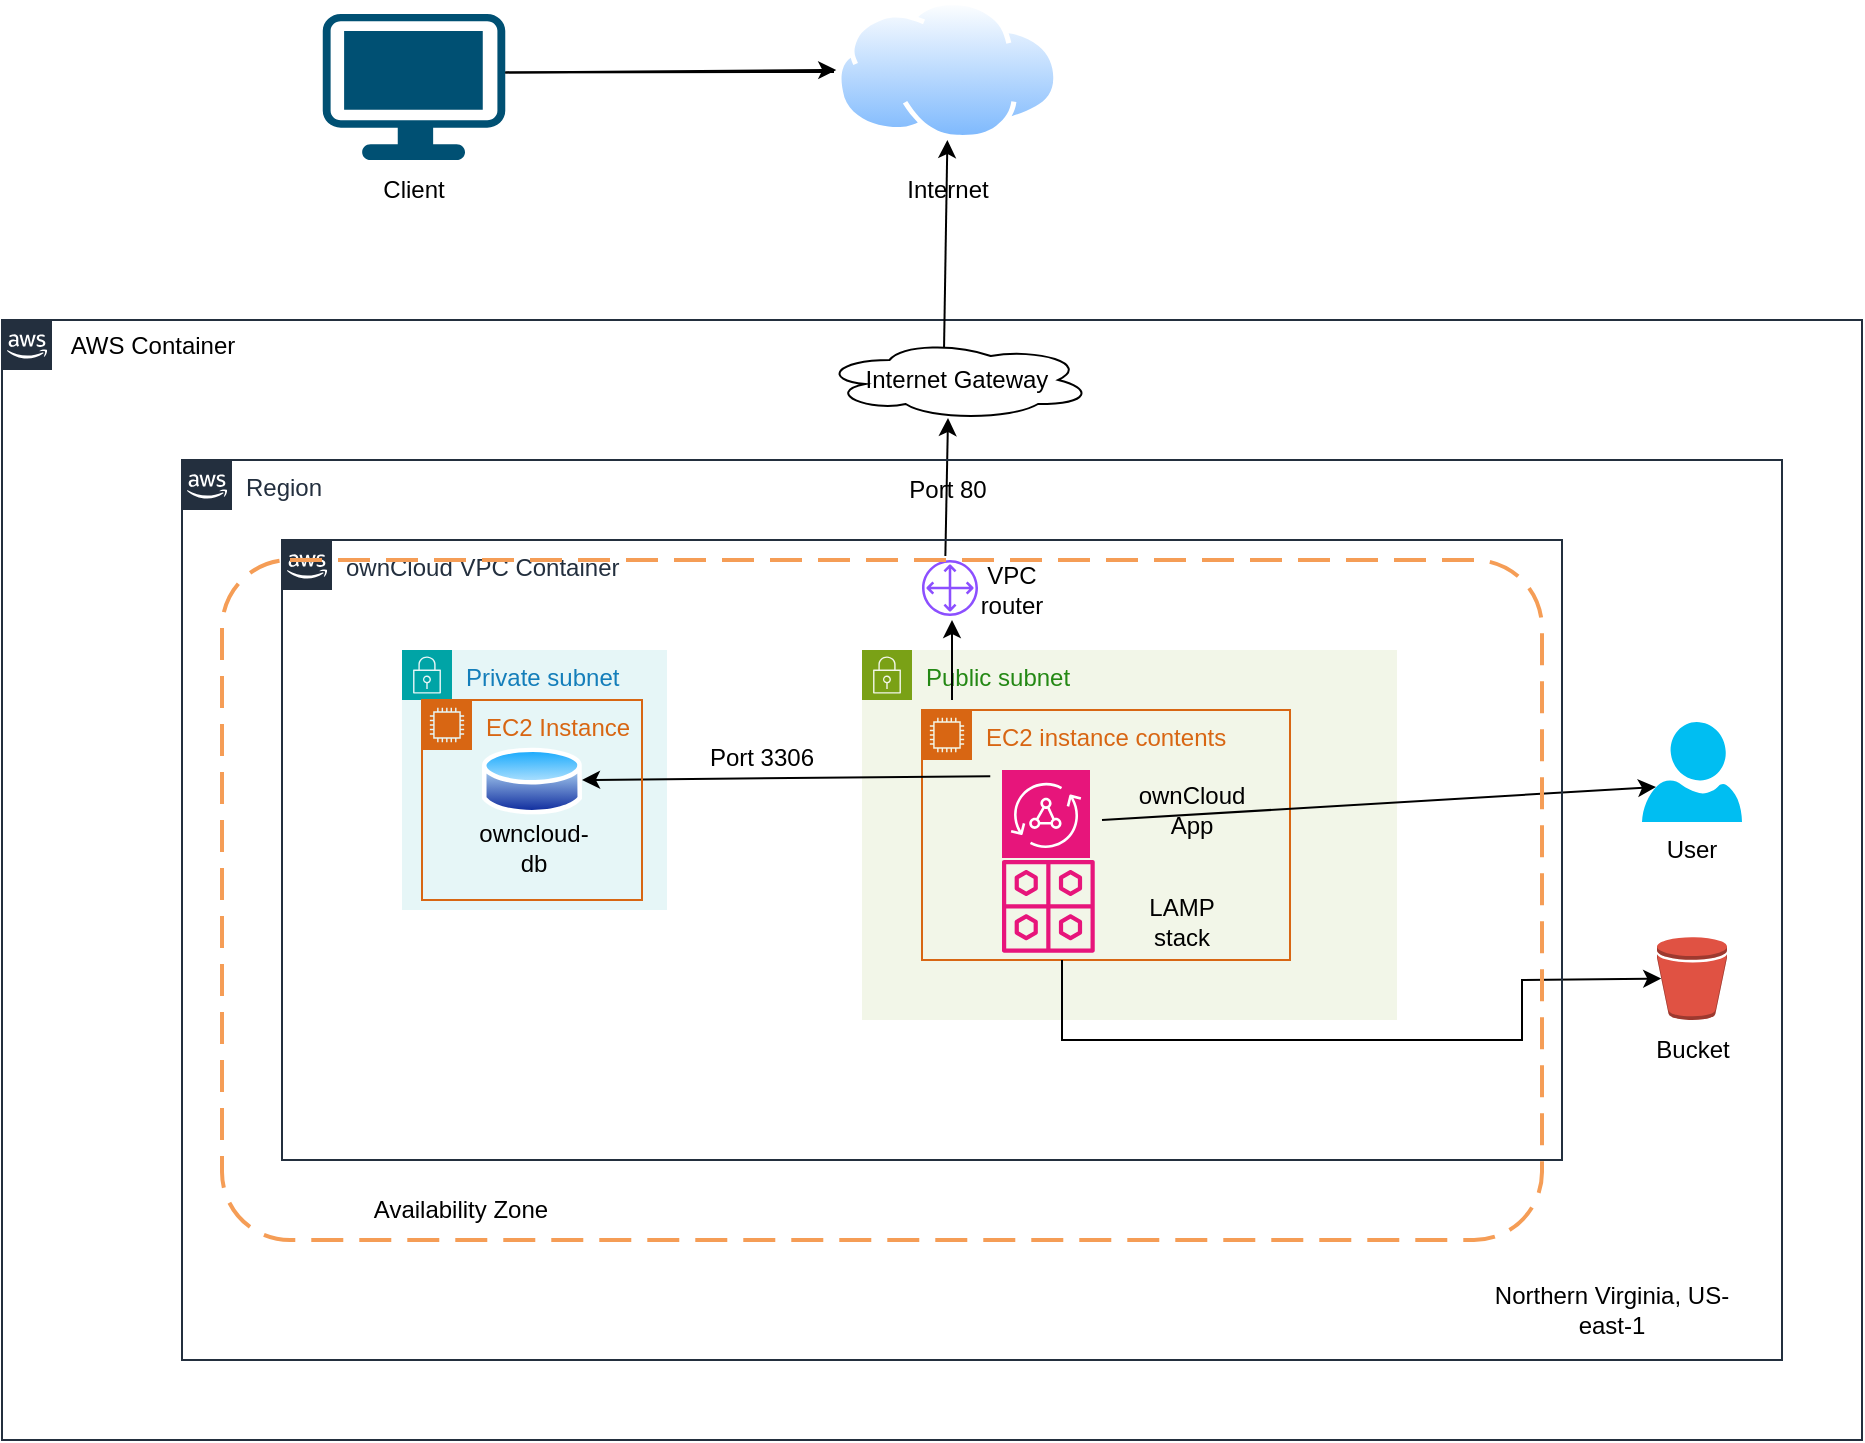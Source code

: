 <mxfile version="24.8.4">
  <diagram id="Ht1M8jgEwFfnCIfOTk4-" name="Page-1">
    <mxGraphModel dx="1056" dy="757" grid="1" gridSize="10" guides="1" tooltips="1" connect="1" arrows="1" fold="1" page="1" pageScale="1" pageWidth="1169" pageHeight="827" math="0" shadow="0">
      <root>
        <mxCell id="0" />
        <mxCell id="1" parent="0" />
        <mxCell id="D-Alksl3Jc350YXAOYDe-3" value="" style="points=[[0.03,0.03,0],[0.5,0,0],[0.97,0.03,0],[1,0.4,0],[0.97,0.745,0],[0.5,1,0],[0.03,0.745,0],[0,0.4,0]];verticalLabelPosition=bottom;sketch=0;html=1;verticalAlign=top;aspect=fixed;align=center;pointerEvents=1;shape=mxgraph.cisco19.workstation;fillColor=#005073;strokeColor=none;" vertex="1" parent="1">
          <mxGeometry x="210.38" y="27" width="91.25" height="73" as="geometry" />
        </mxCell>
        <mxCell id="D-Alksl3Jc350YXAOYDe-4" value="" style="image;aspect=fixed;perimeter=ellipsePerimeter;html=1;align=center;shadow=0;dashed=0;spacingTop=3;image=img/lib/active_directory/internet_cloud.svg;" vertex="1" parent="1">
          <mxGeometry x="467.13" y="20" width="111.12" height="70" as="geometry" />
        </mxCell>
        <mxCell id="D-Alksl3Jc350YXAOYDe-5" value="" style="endArrow=none;html=1;rounded=0;exitX=1;exitY=0.4;exitDx=0;exitDy=0;exitPerimeter=0;" edge="1" parent="1" source="D-Alksl3Jc350YXAOYDe-3">
          <mxGeometry width="50" height="50" relative="1" as="geometry">
            <mxPoint x="290" y="50" as="sourcePoint" />
            <mxPoint x="466" y="56" as="targetPoint" />
          </mxGeometry>
        </mxCell>
        <mxCell id="D-Alksl3Jc350YXAOYDe-6" value="Client" style="text;html=1;align=center;verticalAlign=middle;whiteSpace=wrap;rounded=0;" vertex="1" parent="1">
          <mxGeometry x="226.01" y="100" width="60" height="30" as="geometry" />
        </mxCell>
        <mxCell id="D-Alksl3Jc350YXAOYDe-7" value="Internet" style="text;html=1;strokeColor=none;fillColor=none;align=center;verticalAlign=middle;whiteSpace=wrap;rounded=0;" vertex="1" parent="1">
          <mxGeometry x="482.69" y="100" width="80" height="30" as="geometry" />
        </mxCell>
        <mxCell id="UEzPUAAOIrF-is8g5C7q-205" value="" style="points=[[0,0],[0.25,0],[0.5,0],[0.75,0],[1,0],[1,0.25],[1,0.5],[1,0.75],[1,1],[0.75,1],[0.5,1],[0.25,1],[0,1],[0,0.75],[0,0.5],[0,0.25]];outlineConnect=0;gradientColor=none;html=1;whiteSpace=wrap;fontSize=12;fontStyle=0;shape=mxgraph.aws4.group;grIcon=mxgraph.aws4.group_aws_cloud_alt;strokeColor=#232F3E;fillColor=none;verticalAlign=top;align=left;spacingLeft=30;fontColor=#232F3E;dashed=0;labelBackgroundColor=#ffffff;container=1;pointerEvents=0;collapsible=0;recursiveResize=0;" parent="1" vertex="1">
          <mxGeometry x="50" y="180" width="930" height="560" as="geometry" />
        </mxCell>
        <mxCell id="D-Alksl3Jc350YXAOYDe-8" value="Internet Gateway" style="ellipse;shape=cloud;whiteSpace=wrap;html=1;align=center;" vertex="1" parent="UEzPUAAOIrF-is8g5C7q-205">
          <mxGeometry x="410" y="10" width="135" height="40" as="geometry" />
        </mxCell>
        <mxCell id="D-Alksl3Jc350YXAOYDe-19" value="Private subnet" style="points=[[0,0],[0.25,0],[0.5,0],[0.75,0],[1,0],[1,0.25],[1,0.5],[1,0.75],[1,1],[0.75,1],[0.5,1],[0.25,1],[0,1],[0,0.75],[0,0.5],[0,0.25]];outlineConnect=0;gradientColor=none;html=1;whiteSpace=wrap;fontSize=12;fontStyle=0;container=1;pointerEvents=0;collapsible=0;recursiveResize=0;shape=mxgraph.aws4.group;grIcon=mxgraph.aws4.group_security_group;grStroke=0;strokeColor=#00A4A6;fillColor=#E6F6F7;verticalAlign=top;align=left;spacingLeft=30;fontColor=#147EBA;dashed=0;" vertex="1" parent="UEzPUAAOIrF-is8g5C7q-205">
          <mxGeometry x="200" y="165" width="132.5" height="130" as="geometry" />
        </mxCell>
        <mxCell id="D-Alksl3Jc350YXAOYDe-20" value="" style="image;aspect=fixed;perimeter=ellipsePerimeter;html=1;align=center;shadow=0;dashed=0;spacingTop=3;image=img/lib/active_directory/database.svg;" vertex="1" parent="D-Alksl3Jc350YXAOYDe-19">
          <mxGeometry x="40" y="47" width="50" height="37" as="geometry" />
        </mxCell>
        <mxCell id="D-Alksl3Jc350YXAOYDe-21" value="owncloud-db" style="text;html=1;align=center;verticalAlign=middle;whiteSpace=wrap;rounded=0;" vertex="1" parent="D-Alksl3Jc350YXAOYDe-19">
          <mxGeometry x="36" y="84" width="60" height="30" as="geometry" />
        </mxCell>
        <mxCell id="D-Alksl3Jc350YXAOYDe-22" value="Public subnet" style="points=[[0,0],[0.25,0],[0.5,0],[0.75,0],[1,0],[1,0.25],[1,0.5],[1,0.75],[1,1],[0.75,1],[0.5,1],[0.25,1],[0,1],[0,0.75],[0,0.5],[0,0.25]];outlineConnect=0;gradientColor=none;html=1;whiteSpace=wrap;fontSize=12;fontStyle=0;container=1;pointerEvents=0;collapsible=0;recursiveResize=0;shape=mxgraph.aws4.group;grIcon=mxgraph.aws4.group_security_group;grStroke=0;strokeColor=#7AA116;fillColor=#F2F6E8;verticalAlign=top;align=left;spacingLeft=30;fontColor=#248814;dashed=0;" vertex="1" parent="UEzPUAAOIrF-is8g5C7q-205">
          <mxGeometry x="430" y="165" width="267.5" height="185" as="geometry" />
        </mxCell>
        <mxCell id="D-Alksl3Jc350YXAOYDe-32" value="EC2 instance contents" style="points=[[0,0],[0.25,0],[0.5,0],[0.75,0],[1,0],[1,0.25],[1,0.5],[1,0.75],[1,1],[0.75,1],[0.5,1],[0.25,1],[0,1],[0,0.75],[0,0.5],[0,0.25]];outlineConnect=0;gradientColor=none;html=1;whiteSpace=wrap;fontSize=12;fontStyle=0;container=1;pointerEvents=0;collapsible=0;recursiveResize=0;shape=mxgraph.aws4.group;grIcon=mxgraph.aws4.group_ec2_instance_contents;strokeColor=#D86613;fillColor=none;verticalAlign=top;align=left;spacingLeft=30;fontColor=#D86613;dashed=0;" vertex="1" parent="D-Alksl3Jc350YXAOYDe-22">
          <mxGeometry x="30" y="30" width="184" height="125" as="geometry" />
        </mxCell>
        <mxCell id="D-Alksl3Jc350YXAOYDe-37" value="ownCloud App" style="text;html=1;align=center;verticalAlign=middle;whiteSpace=wrap;rounded=0;" vertex="1" parent="D-Alksl3Jc350YXAOYDe-32">
          <mxGeometry x="109" y="35" width="52" height="30" as="geometry" />
        </mxCell>
        <mxCell id="D-Alksl3Jc350YXAOYDe-23" value="" style="sketch=0;points=[[0,0,0],[0.25,0,0],[0.5,0,0],[0.75,0,0],[1,0,0],[0,1,0],[0.25,1,0],[0.5,1,0],[0.75,1,0],[1,1,0],[0,0.25,0],[0,0.5,0],[0,0.75,0],[1,0.25,0],[1,0.5,0],[1,0.75,0]];outlineConnect=0;fontColor=#232F3E;fillColor=#E7157B;strokeColor=#ffffff;dashed=0;verticalLabelPosition=bottom;verticalAlign=top;align=center;html=1;fontSize=12;fontStyle=0;aspect=fixed;shape=mxgraph.aws4.resourceIcon;resIcon=mxgraph.aws4.appsync;" vertex="1" parent="D-Alksl3Jc350YXAOYDe-32">
          <mxGeometry x="40" y="30" width="44" height="44" as="geometry" />
        </mxCell>
        <mxCell id="D-Alksl3Jc350YXAOYDe-40" value="" style="sketch=0;outlineConnect=0;fontColor=#232F3E;gradientColor=none;fillColor=#E7157B;strokeColor=none;dashed=0;verticalLabelPosition=bottom;verticalAlign=top;align=center;html=1;fontSize=12;fontStyle=0;aspect=fixed;pointerEvents=1;shape=mxgraph.aws4.eventbridge_schema_registry;" vertex="1" parent="UEzPUAAOIrF-is8g5C7q-205">
          <mxGeometry x="500" y="270" width="46.37" height="46.37" as="geometry" />
        </mxCell>
        <mxCell id="D-Alksl3Jc350YXAOYDe-41" value="LAMP stack" style="text;html=1;align=center;verticalAlign=middle;whiteSpace=wrap;rounded=0;" vertex="1" parent="UEzPUAAOIrF-is8g5C7q-205">
          <mxGeometry x="560" y="286.37" width="60" height="30" as="geometry" />
        </mxCell>
        <mxCell id="D-Alksl3Jc350YXAOYDe-51" value="AWS Container" style="text;html=1;align=center;verticalAlign=middle;resizable=0;points=[];autosize=1;strokeColor=none;fillColor=none;" vertex="1" parent="UEzPUAAOIrF-is8g5C7q-205">
          <mxGeometry x="20" y="-2" width="110" height="30" as="geometry" />
        </mxCell>
        <mxCell id="D-Alksl3Jc350YXAOYDe-55" value="" style="endArrow=classic;html=1;rounded=0;exitX=0.548;exitY=-0.006;exitDx=0;exitDy=0;exitPerimeter=0;" edge="1" parent="UEzPUAAOIrF-is8g5C7q-205" source="D-Alksl3Jc350YXAOYDe-25">
          <mxGeometry width="50" height="50" relative="1" as="geometry">
            <mxPoint x="473" y="110" as="sourcePoint" />
            <mxPoint x="473" y="49" as="targetPoint" />
          </mxGeometry>
        </mxCell>
        <mxCell id="D-Alksl3Jc350YXAOYDe-81" value="Port 80" style="text;html=1;align=center;verticalAlign=middle;whiteSpace=wrap;rounded=0;" vertex="1" parent="UEzPUAAOIrF-is8g5C7q-205">
          <mxGeometry x="442.69" y="70" width="60" height="30" as="geometry" />
        </mxCell>
        <mxCell id="D-Alksl3Jc350YXAOYDe-47" value="Region" style="points=[[0,0],[0.25,0],[0.5,0],[0.75,0],[1,0],[1,0.25],[1,0.5],[1,0.75],[1,1],[0.75,1],[0.5,1],[0.25,1],[0,1],[0,0.75],[0,0.5],[0,0.25]];outlineConnect=0;gradientColor=none;html=1;whiteSpace=wrap;fontSize=12;fontStyle=0;shape=mxgraph.aws4.group;grIcon=mxgraph.aws4.group_aws_cloud_alt;strokeColor=#232F3E;fillColor=none;verticalAlign=top;align=left;spacingLeft=30;fontColor=#232F3E;dashed=0;labelBackgroundColor=#ffffff;container=1;pointerEvents=0;collapsible=0;recursiveResize=0;" vertex="1" parent="1">
          <mxGeometry x="140" y="250" width="800" height="450" as="geometry" />
        </mxCell>
        <mxCell id="D-Alksl3Jc350YXAOYDe-64" value="" style="endArrow=classic;html=1;rounded=0;entryX=0;entryY=1;entryDx=0;entryDy=0;" edge="1" parent="D-Alksl3Jc350YXAOYDe-47" target="D-Alksl3Jc350YXAOYDe-45">
          <mxGeometry width="50" height="50" relative="1" as="geometry">
            <mxPoint x="385" y="120" as="sourcePoint" />
            <mxPoint x="440" y="70" as="targetPoint" />
          </mxGeometry>
        </mxCell>
        <mxCell id="D-Alksl3Jc350YXAOYDe-29" value="" style="verticalLabelPosition=bottom;html=1;verticalAlign=top;align=center;strokeColor=none;fillColor=#00BEF2;shape=mxgraph.azure.user;" vertex="1" parent="D-Alksl3Jc350YXAOYDe-47">
          <mxGeometry x="730" y="131" width="50" height="50" as="geometry" />
        </mxCell>
        <mxCell id="D-Alksl3Jc350YXAOYDe-30" value="User" style="text;html=1;align=center;verticalAlign=middle;whiteSpace=wrap;rounded=0;" vertex="1" parent="D-Alksl3Jc350YXAOYDe-47">
          <mxGeometry x="725" y="180" width="60" height="30" as="geometry" />
        </mxCell>
        <mxCell id="D-Alksl3Jc350YXAOYDe-65" value="" style="outlineConnect=0;dashed=0;verticalLabelPosition=bottom;verticalAlign=top;align=center;html=1;shape=mxgraph.aws3.bucket;fillColor=#E05243;gradientColor=none;" vertex="1" parent="D-Alksl3Jc350YXAOYDe-47">
          <mxGeometry x="737.5" y="238.5" width="35" height="41.5" as="geometry" />
        </mxCell>
        <mxCell id="D-Alksl3Jc350YXAOYDe-67" value="Bucket" style="text;html=1;align=center;verticalAlign=middle;resizable=0;points=[];autosize=1;strokeColor=none;fillColor=none;" vertex="1" parent="D-Alksl3Jc350YXAOYDe-47">
          <mxGeometry x="725" y="280" width="60" height="30" as="geometry" />
        </mxCell>
        <mxCell id="D-Alksl3Jc350YXAOYDe-73" value="" style="endArrow=classic;html=1;rounded=0;entryX=0.06;entryY=0.5;entryDx=0;entryDy=0;entryPerimeter=0;" edge="1" parent="D-Alksl3Jc350YXAOYDe-47" target="D-Alksl3Jc350YXAOYDe-65">
          <mxGeometry width="50" height="50" relative="1" as="geometry">
            <mxPoint x="440" y="250" as="sourcePoint" />
            <mxPoint x="720" y="260" as="targetPoint" />
            <Array as="points">
              <mxPoint x="440" y="290" />
              <mxPoint x="670" y="290" />
              <mxPoint x="670" y="260" />
            </Array>
          </mxGeometry>
        </mxCell>
        <mxCell id="D-Alksl3Jc350YXAOYDe-74" value="" style="endArrow=classic;html=1;rounded=0;entryX=0.14;entryY=0.65;entryDx=0;entryDy=0;entryPerimeter=0;" edge="1" parent="D-Alksl3Jc350YXAOYDe-47" target="D-Alksl3Jc350YXAOYDe-29">
          <mxGeometry width="50" height="50" relative="1" as="geometry">
            <mxPoint x="460" y="180" as="sourcePoint" />
            <mxPoint x="510" y="130" as="targetPoint" />
          </mxGeometry>
        </mxCell>
        <mxCell id="D-Alksl3Jc350YXAOYDe-76" value="" style="endArrow=classic;html=1;rounded=0;exitX=0.582;exitY=0.318;exitDx=0;exitDy=0;exitPerimeter=0;" edge="1" parent="D-Alksl3Jc350YXAOYDe-47" source="D-Alksl3Jc350YXAOYDe-25">
          <mxGeometry width="50" height="50" relative="1" as="geometry">
            <mxPoint x="150" y="210" as="sourcePoint" />
            <mxPoint x="200" y="160" as="targetPoint" />
          </mxGeometry>
        </mxCell>
        <mxCell id="D-Alksl3Jc350YXAOYDe-77" value="EC2 Instance" style="points=[[0,0],[0.25,0],[0.5,0],[0.75,0],[1,0],[1,0.25],[1,0.5],[1,0.75],[1,1],[0.75,1],[0.5,1],[0.25,1],[0,1],[0,0.75],[0,0.5],[0,0.25]];outlineConnect=0;gradientColor=none;html=1;whiteSpace=wrap;fontSize=12;fontStyle=0;container=1;pointerEvents=0;collapsible=0;recursiveResize=0;shape=mxgraph.aws4.group;grIcon=mxgraph.aws4.group_ec2_instance_contents;strokeColor=#D86613;fillColor=none;verticalAlign=top;align=left;spacingLeft=30;fontColor=#D86613;dashed=0;" vertex="1" parent="D-Alksl3Jc350YXAOYDe-47">
          <mxGeometry x="120" y="120" width="110" height="100" as="geometry" />
        </mxCell>
        <mxCell id="D-Alksl3Jc350YXAOYDe-78" value="Northern Virginia, US-east-1" style="text;html=1;align=center;verticalAlign=middle;whiteSpace=wrap;rounded=0;" vertex="1" parent="D-Alksl3Jc350YXAOYDe-47">
          <mxGeometry x="645" y="410" width="140" height="30" as="geometry" />
        </mxCell>
        <mxCell id="D-Alksl3Jc350YXAOYDe-15" value="ownCloud VPC Container" style="points=[[0,0],[0.25,0],[0.5,0],[0.75,0],[1,0],[1,0.25],[1,0.5],[1,0.75],[1,1],[0.75,1],[0.5,1],[0.25,1],[0,1],[0,0.75],[0,0.5],[0,0.25]];outlineConnect=0;gradientColor=none;html=1;whiteSpace=wrap;fontSize=12;fontStyle=0;shape=mxgraph.aws4.group;grIcon=mxgraph.aws4.group_aws_cloud_alt;strokeColor=#232F3E;fillColor=none;verticalAlign=top;align=left;spacingLeft=30;fontColor=#232F3E;dashed=0;labelBackgroundColor=#ffffff;container=1;pointerEvents=0;collapsible=0;recursiveResize=0;" vertex="1" parent="D-Alksl3Jc350YXAOYDe-47">
          <mxGeometry x="50" y="40" width="640" height="310" as="geometry" />
        </mxCell>
        <mxCell id="D-Alksl3Jc350YXAOYDe-44" value="" style="sketch=0;outlineConnect=0;fontColor=#232F3E;gradientColor=none;fillColor=#8C4FFF;strokeColor=none;dashed=0;verticalLabelPosition=bottom;verticalAlign=top;align=center;html=1;fontSize=12;fontStyle=0;aspect=fixed;pointerEvents=1;shape=mxgraph.aws4.customer_gateway;" vertex="1" parent="D-Alksl3Jc350YXAOYDe-15">
          <mxGeometry x="320" y="10" width="28" height="28" as="geometry" />
        </mxCell>
        <mxCell id="D-Alksl3Jc350YXAOYDe-45" value="VPC router" style="text;html=1;align=center;verticalAlign=middle;whiteSpace=wrap;rounded=0;" vertex="1" parent="D-Alksl3Jc350YXAOYDe-15">
          <mxGeometry x="335" y="10" width="60" height="30" as="geometry" />
        </mxCell>
        <mxCell id="D-Alksl3Jc350YXAOYDe-25" value="" style="rounded=1;arcSize=10;dashed=1;strokeColor=#F59D56;fillColor=none;gradientColor=none;dashPattern=8 4;strokeWidth=2;" vertex="1" parent="D-Alksl3Jc350YXAOYDe-15">
          <mxGeometry x="-30" y="10" width="660" height="340" as="geometry" />
        </mxCell>
        <mxCell id="D-Alksl3Jc350YXAOYDe-79" value="Port 3306" style="text;html=1;align=center;verticalAlign=middle;whiteSpace=wrap;rounded=0;" vertex="1" parent="D-Alksl3Jc350YXAOYDe-15">
          <mxGeometry x="210" y="94" width="60" height="30" as="geometry" />
        </mxCell>
        <mxCell id="D-Alksl3Jc350YXAOYDe-26" value="Availability Zone" style="text;html=1;align=center;verticalAlign=middle;whiteSpace=wrap;rounded=0;" vertex="1" parent="D-Alksl3Jc350YXAOYDe-47">
          <mxGeometry x="90" y="360" width="98.5" height="30" as="geometry" />
        </mxCell>
        <mxCell id="D-Alksl3Jc350YXAOYDe-52" value="" style="endArrow=classic;html=1;rounded=0;exitX=1;exitY=0.4;exitDx=0;exitDy=0;exitPerimeter=0;entryX=0;entryY=0.5;entryDx=0;entryDy=0;" edge="1" parent="1" source="D-Alksl3Jc350YXAOYDe-3" target="D-Alksl3Jc350YXAOYDe-4">
          <mxGeometry width="50" height="50" relative="1" as="geometry">
            <mxPoint x="350" y="110" as="sourcePoint" />
            <mxPoint x="400" y="60" as="targetPoint" />
          </mxGeometry>
        </mxCell>
        <mxCell id="D-Alksl3Jc350YXAOYDe-54" value="" style="endArrow=classic;html=1;rounded=0;entryX=0.5;entryY=1;entryDx=0;entryDy=0;exitX=0.452;exitY=0.1;exitDx=0;exitDy=0;exitPerimeter=0;" edge="1" parent="1" source="D-Alksl3Jc350YXAOYDe-8" target="D-Alksl3Jc350YXAOYDe-4">
          <mxGeometry width="50" height="50" relative="1" as="geometry">
            <mxPoint x="523" y="180" as="sourcePoint" />
            <mxPoint x="540" y="90" as="targetPoint" />
          </mxGeometry>
        </mxCell>
      </root>
    </mxGraphModel>
  </diagram>
</mxfile>
